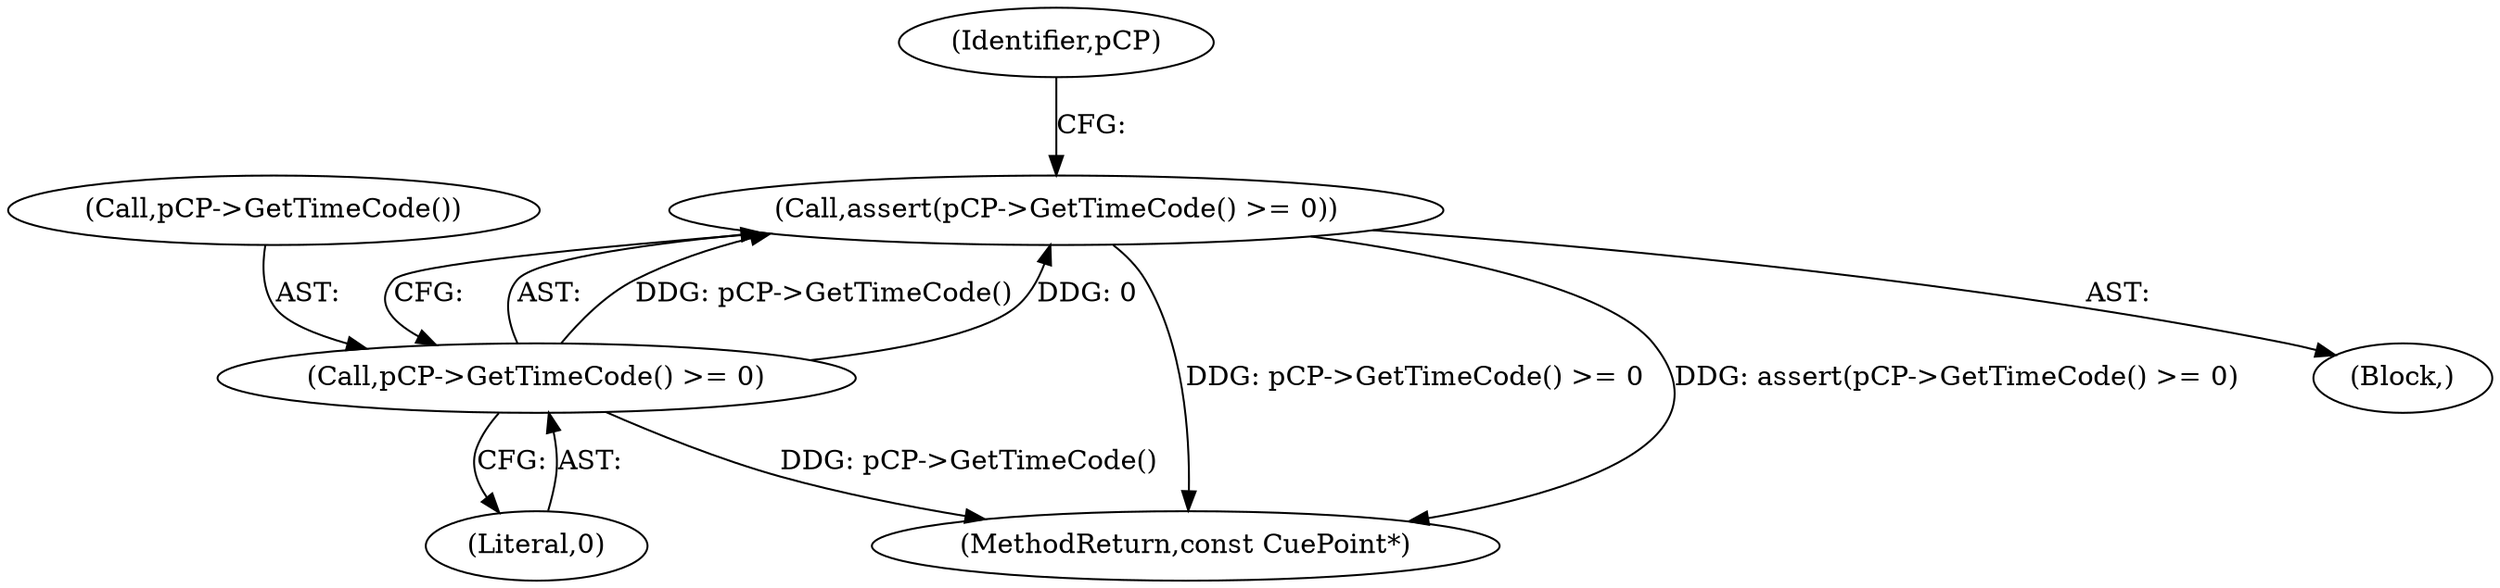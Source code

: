 digraph "1_Android_04839626ed859623901ebd3a5fd483982186b59d_83@API" {
"1000141" [label="(Call,assert(pCP->GetTimeCode() >= 0))"];
"1000142" [label="(Call,pCP->GetTimeCode() >= 0)"];
"1000141" [label="(Call,assert(pCP->GetTimeCode() >= 0))"];
"1000103" [label="(Block,)"];
"1000146" [label="(Identifier,pCP)"];
"1000143" [label="(Call,pCP->GetTimeCode())"];
"1000144" [label="(Literal,0)"];
"1000142" [label="(Call,pCP->GetTimeCode() >= 0)"];
"1000147" [label="(MethodReturn,const CuePoint*)"];
"1000141" -> "1000103"  [label="AST: "];
"1000141" -> "1000142"  [label="CFG: "];
"1000142" -> "1000141"  [label="AST: "];
"1000146" -> "1000141"  [label="CFG: "];
"1000141" -> "1000147"  [label="DDG: pCP->GetTimeCode() >= 0"];
"1000141" -> "1000147"  [label="DDG: assert(pCP->GetTimeCode() >= 0)"];
"1000142" -> "1000141"  [label="DDG: pCP->GetTimeCode()"];
"1000142" -> "1000141"  [label="DDG: 0"];
"1000142" -> "1000144"  [label="CFG: "];
"1000143" -> "1000142"  [label="AST: "];
"1000144" -> "1000142"  [label="AST: "];
"1000142" -> "1000147"  [label="DDG: pCP->GetTimeCode()"];
}

